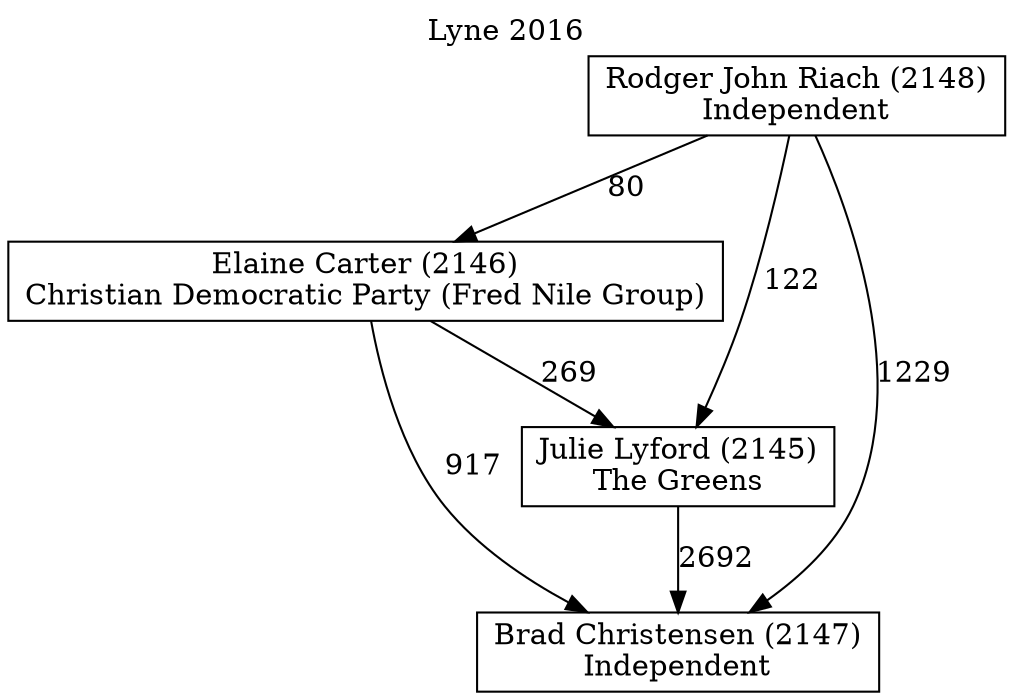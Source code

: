 // House preference flow
digraph "Brad Christensen (2147)_Lyne_2016" {
	graph [label="Lyne 2016" labelloc=t mclimit=10]
	node [shape=box]
	"Elaine Carter (2146)" [label="Elaine Carter (2146)
Christian Democratic Party (Fred Nile Group)"]
	"Julie Lyford (2145)" [label="Julie Lyford (2145)
The Greens"]
	"Brad Christensen (2147)" [label="Brad Christensen (2147)
Independent"]
	"Rodger John Riach (2148)" [label="Rodger John Riach (2148)
Independent"]
	"Rodger John Riach (2148)" -> "Elaine Carter (2146)" [label=80]
	"Elaine Carter (2146)" -> "Julie Lyford (2145)" [label=269]
	"Julie Lyford (2145)" -> "Brad Christensen (2147)" [label=2692]
	"Elaine Carter (2146)" -> "Brad Christensen (2147)" [label=917]
	"Rodger John Riach (2148)" -> "Brad Christensen (2147)" [label=1229]
	"Rodger John Riach (2148)" -> "Julie Lyford (2145)" [label=122]
}

